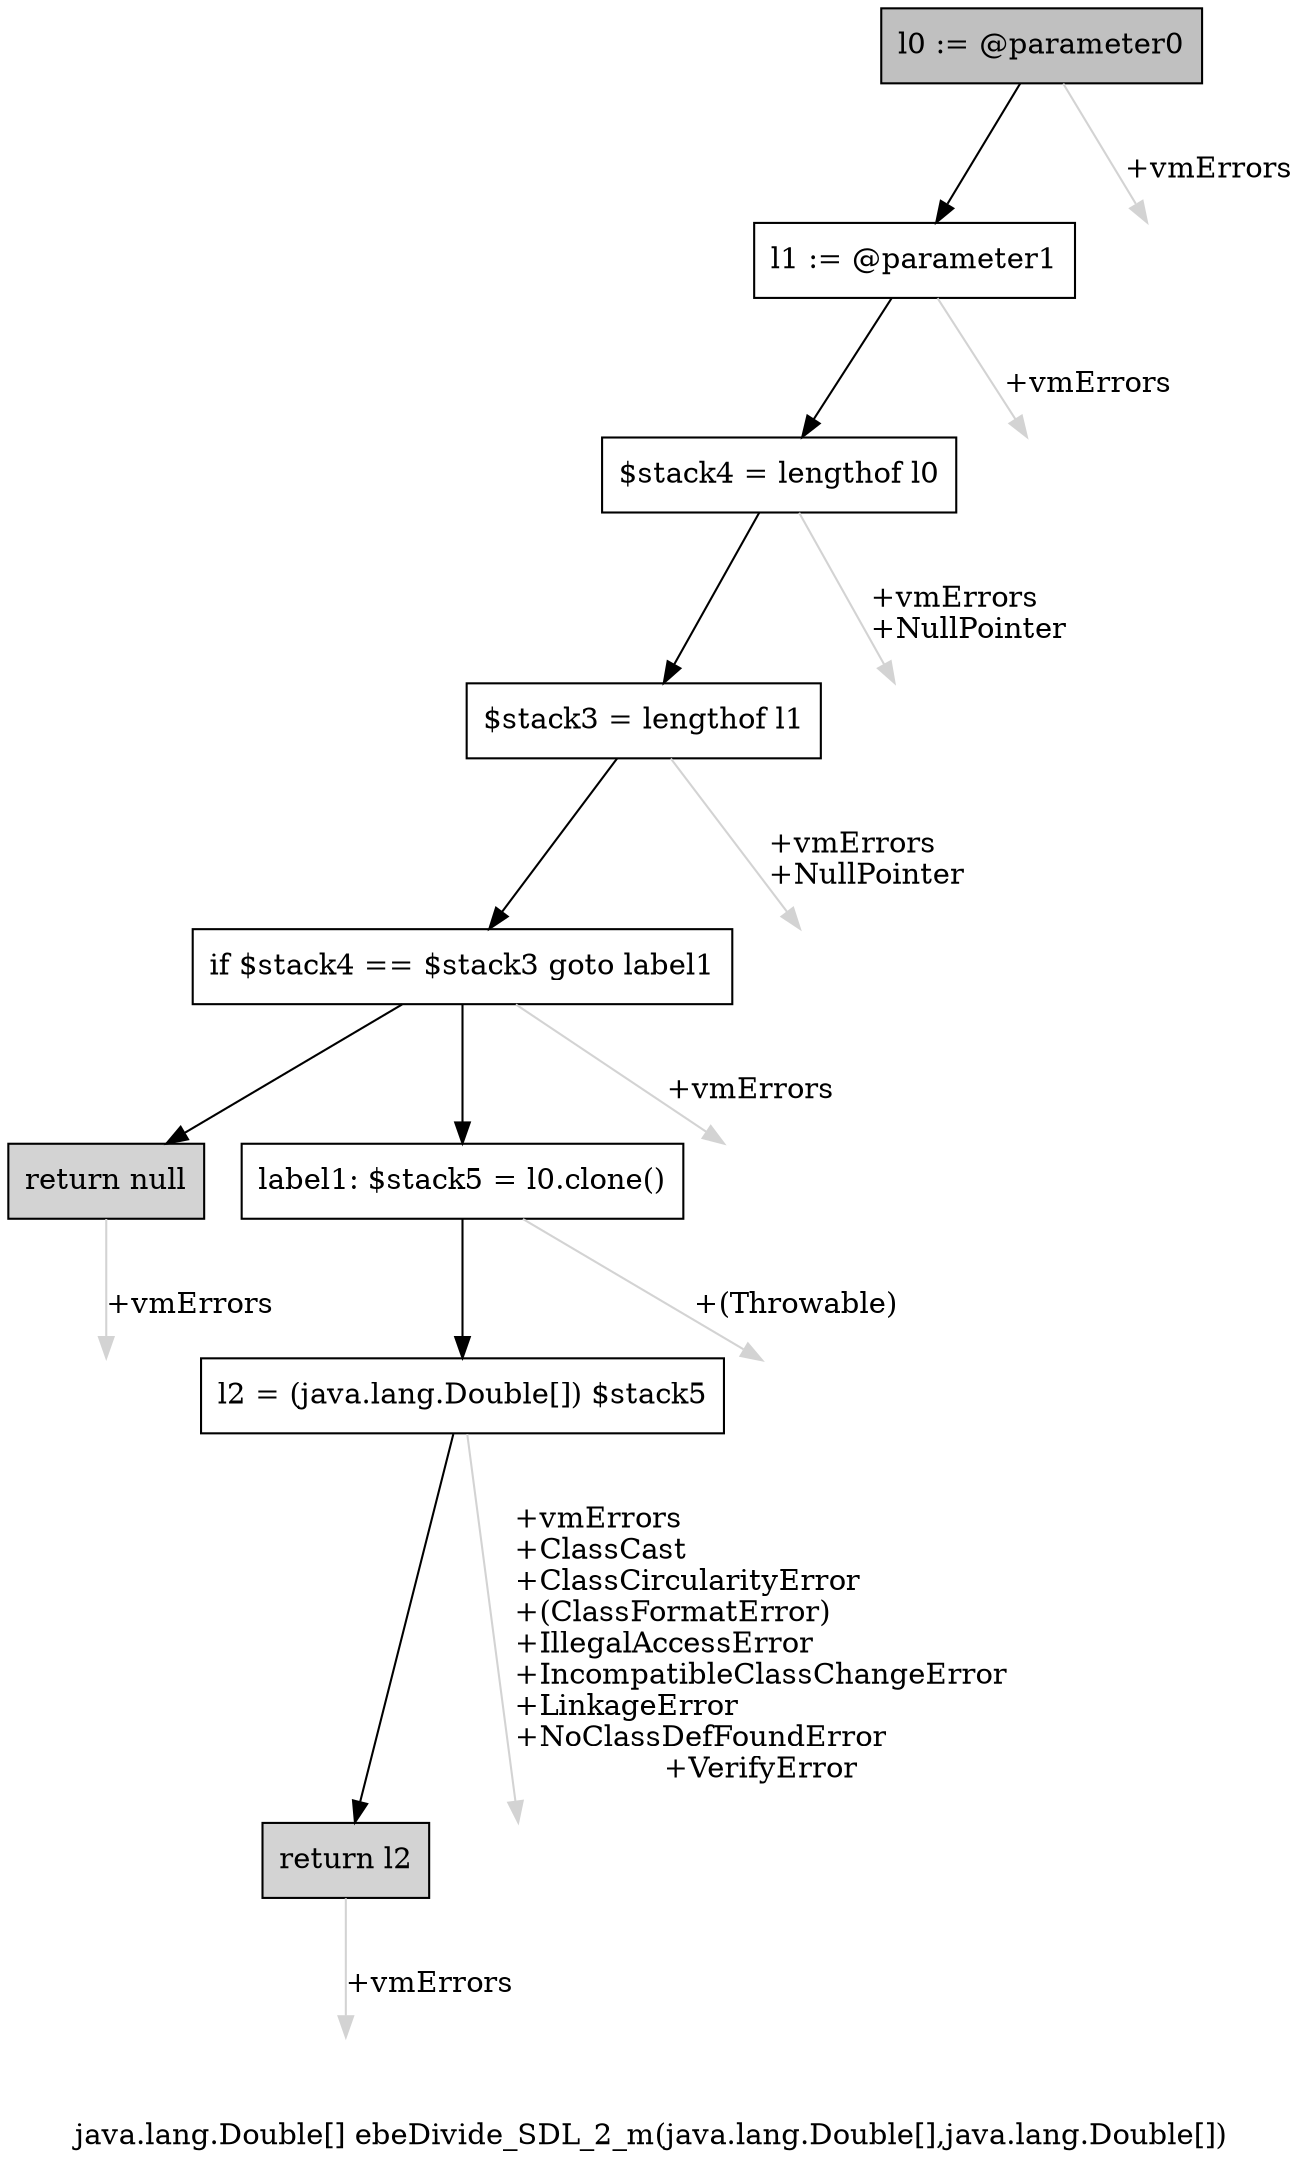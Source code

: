 digraph "java.lang.Double[] ebeDivide_SDL_2_m(java.lang.Double[],java.lang.Double[])" {
    label="java.lang.Double[] ebeDivide_SDL_2_m(java.lang.Double[],java.lang.Double[])";
    node [shape=box];
    "0" [style=filled,fillcolor=gray,label="l0 := @parameter0",];
    "1" [label="l1 := @parameter1",];
    "0"->"1" [color=black,];
    "9" [style=invis,label="Esc",];
    "0"->"9" [color=lightgray,label="\l+vmErrors",];
    "2" [label="$stack4 = lengthof l0",];
    "1"->"2" [color=black,];
    "10" [style=invis,label="Esc",];
    "1"->"10" [color=lightgray,label="\l+vmErrors",];
    "3" [label="$stack3 = lengthof l1",];
    "2"->"3" [color=black,];
    "11" [style=invis,label="Esc",];
    "2"->"11" [color=lightgray,label="\l+vmErrors\l+NullPointer",];
    "4" [label="if $stack4 == $stack3 goto label1",];
    "3"->"4" [color=black,];
    "12" [style=invis,label="Esc",];
    "3"->"12" [color=lightgray,label="\l+vmErrors\l+NullPointer",];
    "5" [style=filled,fillcolor=lightgray,label="return null",];
    "4"->"5" [color=black,];
    "6" [label="label1: $stack5 = l0.clone()",];
    "4"->"6" [color=black,];
    "13" [style=invis,label="Esc",];
    "4"->"13" [color=lightgray,label="\l+vmErrors",];
    "14" [style=invis,label="Esc",];
    "5"->"14" [color=lightgray,label="\l+vmErrors",];
    "7" [label="l2 = (java.lang.Double[]) $stack5",];
    "6"->"7" [color=black,];
    "15" [style=invis,label="Esc",];
    "6"->"15" [color=lightgray,label="\l+(Throwable)",];
    "8" [style=filled,fillcolor=lightgray,label="return l2",];
    "7"->"8" [color=black,];
    "16" [style=invis,label="Esc",];
    "7"->"16" [color=lightgray,label="\l+vmErrors\l+ClassCast\l+ClassCircularityError\l+(ClassFormatError)\l+IllegalAccessError\l+IncompatibleClassChangeError\l+LinkageError\l+NoClassDefFoundError\l+VerifyError",];
    "17" [style=invis,label="Esc",];
    "8"->"17" [color=lightgray,label="\l+vmErrors",];
}
